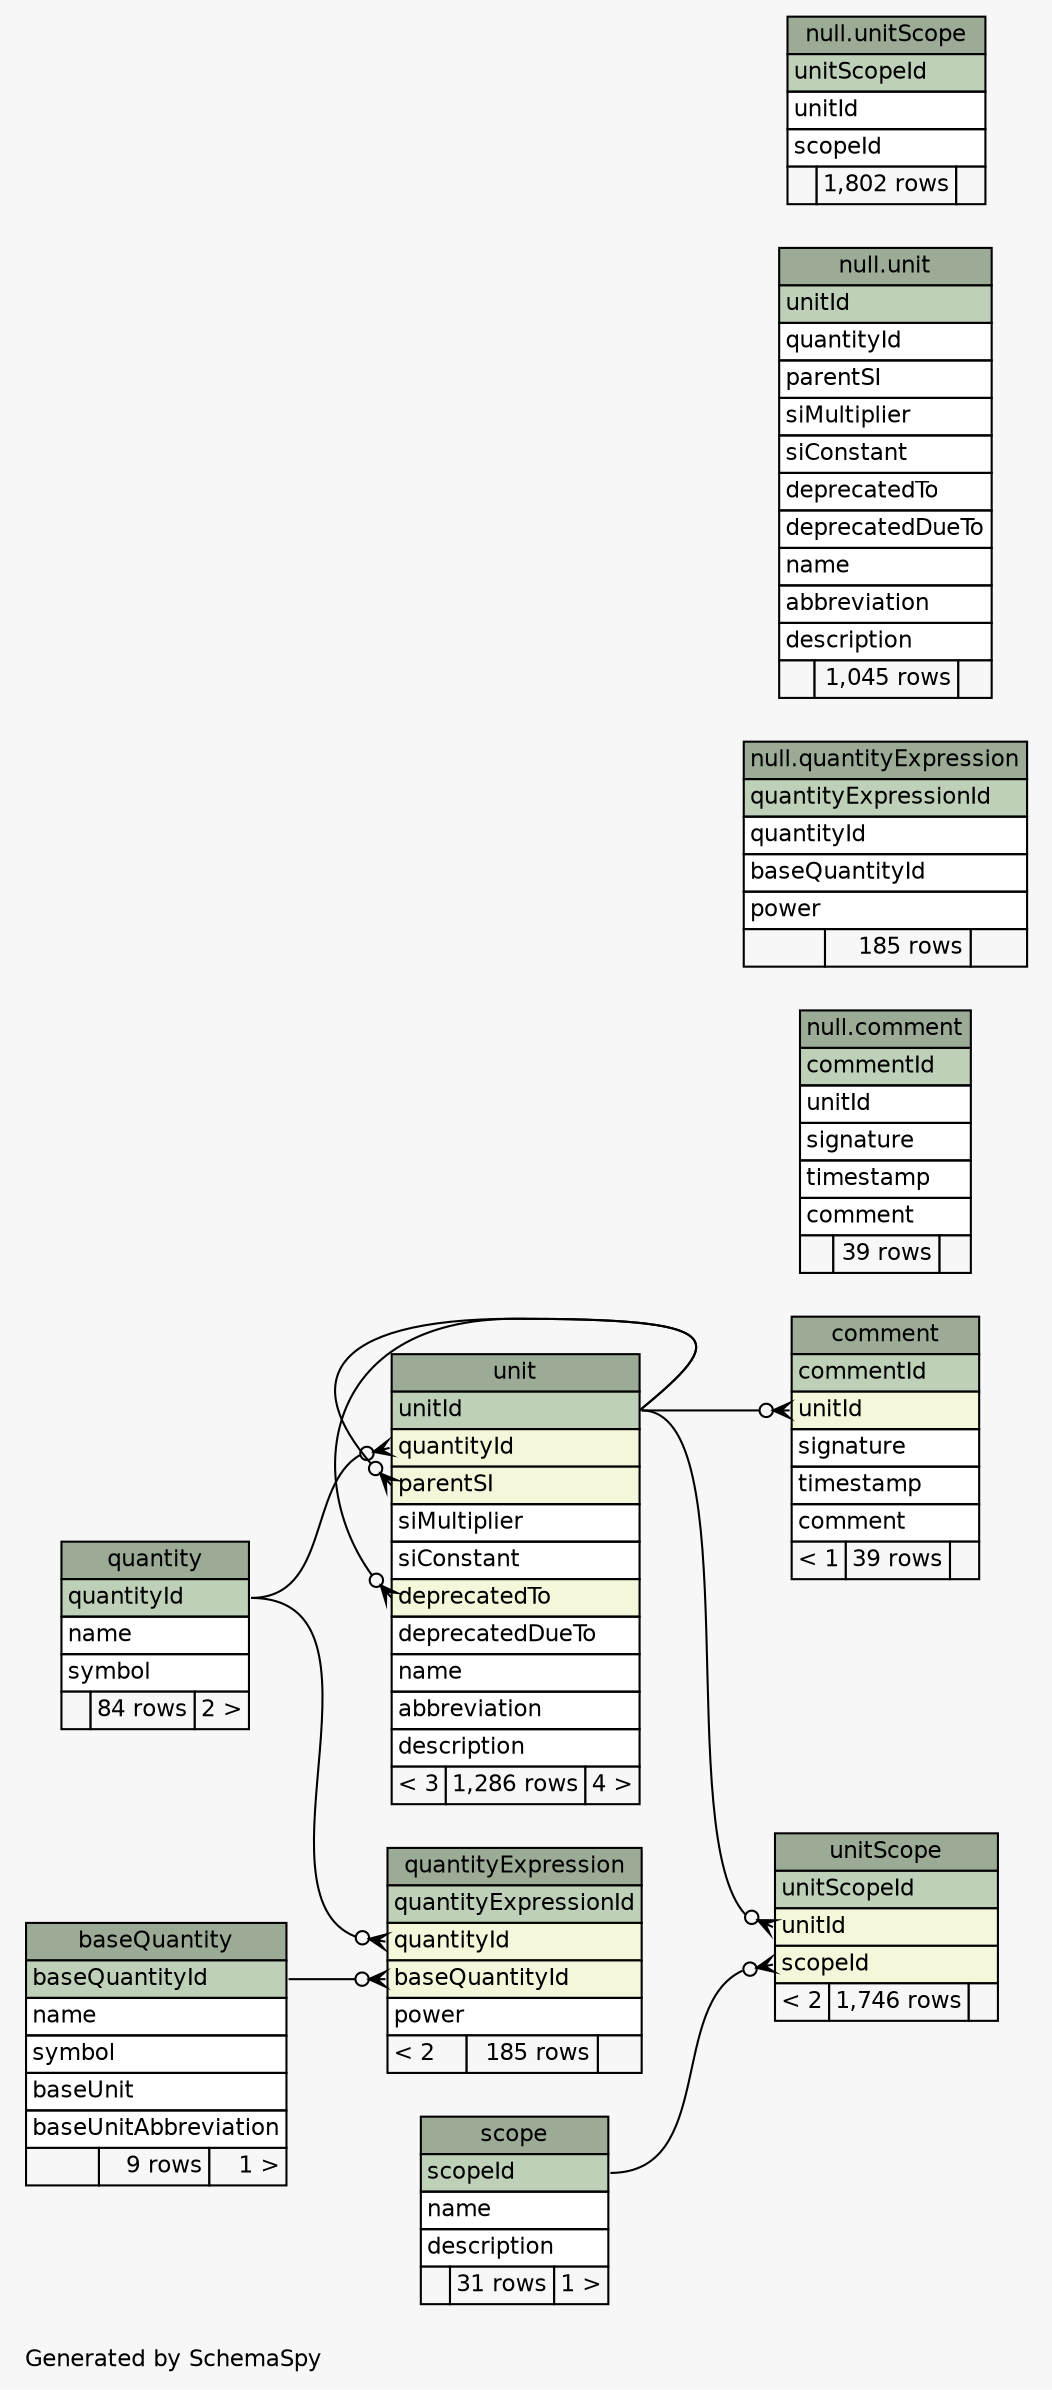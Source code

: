 // dot 2.38.0 on Mac OS X 10.11.6
// SchemaSpy rev 590
digraph "largeRelationshipsDiagram" {
  graph [
    rankdir="RL"
    bgcolor="#f7f7f7"
    label="\nGenerated by SchemaSpy"
    labeljust="l"
    nodesep="0.18"
    ranksep="0.46"
    fontname="Helvetica"
    fontsize="11"
  ];
  node [
    fontname="Helvetica"
    fontsize="11"
    shape="plaintext"
  ];
  edge [
    arrowsize="0.8"
  ];
  "baseQuantity" [
    label=<
    <TABLE BORDER="0" CELLBORDER="1" CELLSPACING="0" BGCOLOR="#ffffff">
      <TR><TD COLSPAN="3" BGCOLOR="#9bab96" ALIGN="CENTER">baseQuantity</TD></TR>
      <TR><TD PORT="baseQuantityId" COLSPAN="3" BGCOLOR="#bed1b8" ALIGN="LEFT">baseQuantityId</TD></TR>
      <TR><TD PORT="name" COLSPAN="3" ALIGN="LEFT">name</TD></TR>
      <TR><TD PORT="symbol" COLSPAN="3" ALIGN="LEFT">symbol</TD></TR>
      <TR><TD PORT="baseUnit" COLSPAN="3" ALIGN="LEFT">baseUnit</TD></TR>
      <TR><TD PORT="baseUnitAbbreviation" COLSPAN="3" ALIGN="LEFT">baseUnitAbbreviation</TD></TR>
      <TR><TD ALIGN="LEFT" BGCOLOR="#f7f7f7">  </TD><TD ALIGN="RIGHT" BGCOLOR="#f7f7f7">9 rows</TD><TD ALIGN="RIGHT" BGCOLOR="#f7f7f7">1 &gt;</TD></TR>
    </TABLE>>
    URL="tables/baseQuantity.html"
    tooltip="baseQuantity"
  ];
  "null.comment" [
    label=<
    <TABLE BORDER="0" CELLBORDER="1" CELLSPACING="0" BGCOLOR="#ffffff">
      <TR><TD COLSPAN="3" BGCOLOR="#9bab96" ALIGN="CENTER">null.comment</TD></TR>
      <TR><TD PORT="commentId" COLSPAN="3" BGCOLOR="#bed1b8" ALIGN="LEFT">commentId</TD></TR>
      <TR><TD PORT="unitId" COLSPAN="3" ALIGN="LEFT">unitId</TD></TR>
      <TR><TD PORT="signature" COLSPAN="3" ALIGN="LEFT">signature</TD></TR>
      <TR><TD PORT="timestamp" COLSPAN="3" ALIGN="LEFT">timestamp</TD></TR>
      <TR><TD PORT="comment" COLSPAN="3" ALIGN="LEFT">comment</TD></TR>
      <TR><TD ALIGN="LEFT" BGCOLOR="#f7f7f7">  </TD><TD ALIGN="RIGHT" BGCOLOR="#f7f7f7">39 rows</TD><TD ALIGN="RIGHT" BGCOLOR="#f7f7f7">  </TD></TR>
    </TABLE>>
    tooltip="null.comment"
  ];
  "comment" [
    label=<
    <TABLE BORDER="0" CELLBORDER="1" CELLSPACING="0" BGCOLOR="#ffffff">
      <TR><TD COLSPAN="3" BGCOLOR="#9bab96" ALIGN="CENTER">comment</TD></TR>
      <TR><TD PORT="commentId" COLSPAN="3" BGCOLOR="#bed1b8" ALIGN="LEFT">commentId</TD></TR>
      <TR><TD PORT="unitId" COLSPAN="3" BGCOLOR="#f4f7da" ALIGN="LEFT">unitId</TD></TR>
      <TR><TD PORT="signature" COLSPAN="3" ALIGN="LEFT">signature</TD></TR>
      <TR><TD PORT="timestamp" COLSPAN="3" ALIGN="LEFT">timestamp</TD></TR>
      <TR><TD PORT="comment" COLSPAN="3" ALIGN="LEFT">comment</TD></TR>
      <TR><TD ALIGN="LEFT" BGCOLOR="#f7f7f7">&lt; 1</TD><TD ALIGN="RIGHT" BGCOLOR="#f7f7f7">39 rows</TD><TD ALIGN="RIGHT" BGCOLOR="#f7f7f7">  </TD></TR>
    </TABLE>>
    URL="tables/comment.html"
    tooltip="comment"
  ];
  "quantity" [
    label=<
    <TABLE BORDER="0" CELLBORDER="1" CELLSPACING="0" BGCOLOR="#ffffff">
      <TR><TD COLSPAN="3" BGCOLOR="#9bab96" ALIGN="CENTER">quantity</TD></TR>
      <TR><TD PORT="quantityId" COLSPAN="3" BGCOLOR="#bed1b8" ALIGN="LEFT">quantityId</TD></TR>
      <TR><TD PORT="name" COLSPAN="3" ALIGN="LEFT">name</TD></TR>
      <TR><TD PORT="symbol" COLSPAN="3" ALIGN="LEFT">symbol</TD></TR>
      <TR><TD ALIGN="LEFT" BGCOLOR="#f7f7f7">  </TD><TD ALIGN="RIGHT" BGCOLOR="#f7f7f7">84 rows</TD><TD ALIGN="RIGHT" BGCOLOR="#f7f7f7">2 &gt;</TD></TR>
    </TABLE>>
    URL="tables/quantity.html"
    tooltip="quantity"
  ];
  "null.quantityExpression" [
    label=<
    <TABLE BORDER="0" CELLBORDER="1" CELLSPACING="0" BGCOLOR="#ffffff">
      <TR><TD COLSPAN="3" BGCOLOR="#9bab96" ALIGN="CENTER">null.quantityExpression</TD></TR>
      <TR><TD PORT="quantityExpressionId" COLSPAN="3" BGCOLOR="#bed1b8" ALIGN="LEFT">quantityExpressionId</TD></TR>
      <TR><TD PORT="quantityId" COLSPAN="3" ALIGN="LEFT">quantityId</TD></TR>
      <TR><TD PORT="baseQuantityId" COLSPAN="3" ALIGN="LEFT">baseQuantityId</TD></TR>
      <TR><TD PORT="power" COLSPAN="3" ALIGN="LEFT">power</TD></TR>
      <TR><TD ALIGN="LEFT" BGCOLOR="#f7f7f7">  </TD><TD ALIGN="RIGHT" BGCOLOR="#f7f7f7">185 rows</TD><TD ALIGN="RIGHT" BGCOLOR="#f7f7f7">  </TD></TR>
    </TABLE>>
    tooltip="null.quantityExpression"
  ];
  "quantityExpression" [
    label=<
    <TABLE BORDER="0" CELLBORDER="1" CELLSPACING="0" BGCOLOR="#ffffff">
      <TR><TD COLSPAN="3" BGCOLOR="#9bab96" ALIGN="CENTER">quantityExpression</TD></TR>
      <TR><TD PORT="quantityExpressionId" COLSPAN="3" BGCOLOR="#bed1b8" ALIGN="LEFT">quantityExpressionId</TD></TR>
      <TR><TD PORT="quantityId" COLSPAN="3" BGCOLOR="#f4f7da" ALIGN="LEFT">quantityId</TD></TR>
      <TR><TD PORT="baseQuantityId" COLSPAN="3" BGCOLOR="#f4f7da" ALIGN="LEFT">baseQuantityId</TD></TR>
      <TR><TD PORT="power" COLSPAN="3" ALIGN="LEFT">power</TD></TR>
      <TR><TD ALIGN="LEFT" BGCOLOR="#f7f7f7">&lt; 2</TD><TD ALIGN="RIGHT" BGCOLOR="#f7f7f7">185 rows</TD><TD ALIGN="RIGHT" BGCOLOR="#f7f7f7">  </TD></TR>
    </TABLE>>
    URL="tables/quantityExpression.html"
    tooltip="quantityExpression"
  ];
  "scope" [
    label=<
    <TABLE BORDER="0" CELLBORDER="1" CELLSPACING="0" BGCOLOR="#ffffff">
      <TR><TD COLSPAN="3" BGCOLOR="#9bab96" ALIGN="CENTER">scope</TD></TR>
      <TR><TD PORT="scopeId" COLSPAN="3" BGCOLOR="#bed1b8" ALIGN="LEFT">scopeId</TD></TR>
      <TR><TD PORT="name" COLSPAN="3" ALIGN="LEFT">name</TD></TR>
      <TR><TD PORT="description" COLSPAN="3" ALIGN="LEFT">description</TD></TR>
      <TR><TD ALIGN="LEFT" BGCOLOR="#f7f7f7">  </TD><TD ALIGN="RIGHT" BGCOLOR="#f7f7f7">31 rows</TD><TD ALIGN="RIGHT" BGCOLOR="#f7f7f7">1 &gt;</TD></TR>
    </TABLE>>
    URL="tables/scope.html"
    tooltip="scope"
  ];
  "null.unit" [
    label=<
    <TABLE BORDER="0" CELLBORDER="1" CELLSPACING="0" BGCOLOR="#ffffff">
      <TR><TD COLSPAN="3" BGCOLOR="#9bab96" ALIGN="CENTER">null.unit</TD></TR>
      <TR><TD PORT="unitId" COLSPAN="3" BGCOLOR="#bed1b8" ALIGN="LEFT">unitId</TD></TR>
      <TR><TD PORT="quantityId" COLSPAN="3" ALIGN="LEFT">quantityId</TD></TR>
      <TR><TD PORT="parentSI" COLSPAN="3" ALIGN="LEFT">parentSI</TD></TR>
      <TR><TD PORT="siMultiplier" COLSPAN="3" ALIGN="LEFT">siMultiplier</TD></TR>
      <TR><TD PORT="siConstant" COLSPAN="3" ALIGN="LEFT">siConstant</TD></TR>
      <TR><TD PORT="deprecatedTo" COLSPAN="3" ALIGN="LEFT">deprecatedTo</TD></TR>
      <TR><TD PORT="deprecatedDueTo" COLSPAN="3" ALIGN="LEFT">deprecatedDueTo</TD></TR>
      <TR><TD PORT="name" COLSPAN="3" ALIGN="LEFT">name</TD></TR>
      <TR><TD PORT="abbreviation" COLSPAN="3" ALIGN="LEFT">abbreviation</TD></TR>
      <TR><TD PORT="description" COLSPAN="3" ALIGN="LEFT">description</TD></TR>
      <TR><TD ALIGN="LEFT" BGCOLOR="#f7f7f7">  </TD><TD ALIGN="RIGHT" BGCOLOR="#f7f7f7">1,045 rows</TD><TD ALIGN="RIGHT" BGCOLOR="#f7f7f7">  </TD></TR>
    </TABLE>>
    tooltip="null.unit"
  ];
  "unit" [
    label=<
    <TABLE BORDER="0" CELLBORDER="1" CELLSPACING="0" BGCOLOR="#ffffff">
      <TR><TD COLSPAN="3" BGCOLOR="#9bab96" ALIGN="CENTER">unit</TD></TR>
      <TR><TD PORT="unitId" COLSPAN="3" BGCOLOR="#bed1b8" ALIGN="LEFT">unitId</TD></TR>
      <TR><TD PORT="quantityId" COLSPAN="3" BGCOLOR="#f4f7da" ALIGN="LEFT">quantityId</TD></TR>
      <TR><TD PORT="parentSI" COLSPAN="3" BGCOLOR="#f4f7da" ALIGN="LEFT">parentSI</TD></TR>
      <TR><TD PORT="siMultiplier" COLSPAN="3" ALIGN="LEFT">siMultiplier</TD></TR>
      <TR><TD PORT="siConstant" COLSPAN="3" ALIGN="LEFT">siConstant</TD></TR>
      <TR><TD PORT="deprecatedTo" COLSPAN="3" BGCOLOR="#f4f7da" ALIGN="LEFT">deprecatedTo</TD></TR>
      <TR><TD PORT="deprecatedDueTo" COLSPAN="3" ALIGN="LEFT">deprecatedDueTo</TD></TR>
      <TR><TD PORT="name" COLSPAN="3" ALIGN="LEFT">name</TD></TR>
      <TR><TD PORT="abbreviation" COLSPAN="3" ALIGN="LEFT">abbreviation</TD></TR>
      <TR><TD PORT="description" COLSPAN="3" ALIGN="LEFT">description</TD></TR>
      <TR><TD ALIGN="LEFT" BGCOLOR="#f7f7f7">&lt; 3</TD><TD ALIGN="RIGHT" BGCOLOR="#f7f7f7">1,286 rows</TD><TD ALIGN="RIGHT" BGCOLOR="#f7f7f7">4 &gt;</TD></TR>
    </TABLE>>
    URL="tables/unit.html"
    tooltip="unit"
  ];
  "null.unitScope" [
    label=<
    <TABLE BORDER="0" CELLBORDER="1" CELLSPACING="0" BGCOLOR="#ffffff">
      <TR><TD COLSPAN="3" BGCOLOR="#9bab96" ALIGN="CENTER">null.unitScope</TD></TR>
      <TR><TD PORT="unitScopeId" COLSPAN="3" BGCOLOR="#bed1b8" ALIGN="LEFT">unitScopeId</TD></TR>
      <TR><TD PORT="unitId" COLSPAN="3" ALIGN="LEFT">unitId</TD></TR>
      <TR><TD PORT="scopeId" COLSPAN="3" ALIGN="LEFT">scopeId</TD></TR>
      <TR><TD ALIGN="LEFT" BGCOLOR="#f7f7f7">  </TD><TD ALIGN="RIGHT" BGCOLOR="#f7f7f7">1,802 rows</TD><TD ALIGN="RIGHT" BGCOLOR="#f7f7f7">  </TD></TR>
    </TABLE>>
    tooltip="null.unitScope"
  ];
  "unitScope" [
    label=<
    <TABLE BORDER="0" CELLBORDER="1" CELLSPACING="0" BGCOLOR="#ffffff">
      <TR><TD COLSPAN="3" BGCOLOR="#9bab96" ALIGN="CENTER">unitScope</TD></TR>
      <TR><TD PORT="unitScopeId" COLSPAN="3" BGCOLOR="#bed1b8" ALIGN="LEFT">unitScopeId</TD></TR>
      <TR><TD PORT="unitId" COLSPAN="3" BGCOLOR="#f4f7da" ALIGN="LEFT">unitId</TD></TR>
      <TR><TD PORT="scopeId" COLSPAN="3" BGCOLOR="#f4f7da" ALIGN="LEFT">scopeId</TD></TR>
      <TR><TD ALIGN="LEFT" BGCOLOR="#f7f7f7">&lt; 2</TD><TD ALIGN="RIGHT" BGCOLOR="#f7f7f7">1,746 rows</TD><TD ALIGN="RIGHT" BGCOLOR="#f7f7f7">  </TD></TR>
    </TABLE>>
    URL="tables/unitScope.html"
    tooltip="unitScope"
  ];
  "comment":"unitId":w -> "unit":"unitId":e [arrowhead=none dir=back arrowtail=crowodot];
  "quantityExpression":"baseQuantityId":w -> "baseQuantity":"baseQuantityId":e [arrowhead=none dir=back arrowtail=crowodot];
  "quantityExpression":"quantityId":w -> "quantity":"quantityId":e [arrowhead=none dir=back arrowtail=crowodot];
  "unit":"deprecatedTo":w -> "unit":"unitId":e [arrowhead=none dir=back arrowtail=crowodot];
  "unit":"parentSI":w -> "unit":"unitId":e [arrowhead=none dir=back arrowtail=crowodot];
  "unit":"quantityId":w -> "quantity":"quantityId":e [arrowhead=none dir=back arrowtail=crowodot];
  "unitScope":"scopeId":w -> "scope":"scopeId":e [arrowhead=none dir=back arrowtail=crowodot];
  "unitScope":"unitId":w -> "unit":"unitId":e [arrowhead=none dir=back arrowtail=crowodot];
}
